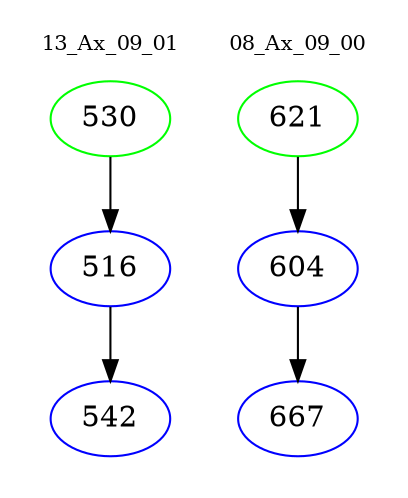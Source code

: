 digraph{
subgraph cluster_0 {
color = white
label = "13_Ax_09_01";
fontsize=10;
T0_530 [label="530", color="green"]
T0_530 -> T0_516 [color="black"]
T0_516 [label="516", color="blue"]
T0_516 -> T0_542 [color="black"]
T0_542 [label="542", color="blue"]
}
subgraph cluster_1 {
color = white
label = "08_Ax_09_00";
fontsize=10;
T1_621 [label="621", color="green"]
T1_621 -> T1_604 [color="black"]
T1_604 [label="604", color="blue"]
T1_604 -> T1_667 [color="black"]
T1_667 [label="667", color="blue"]
}
}
